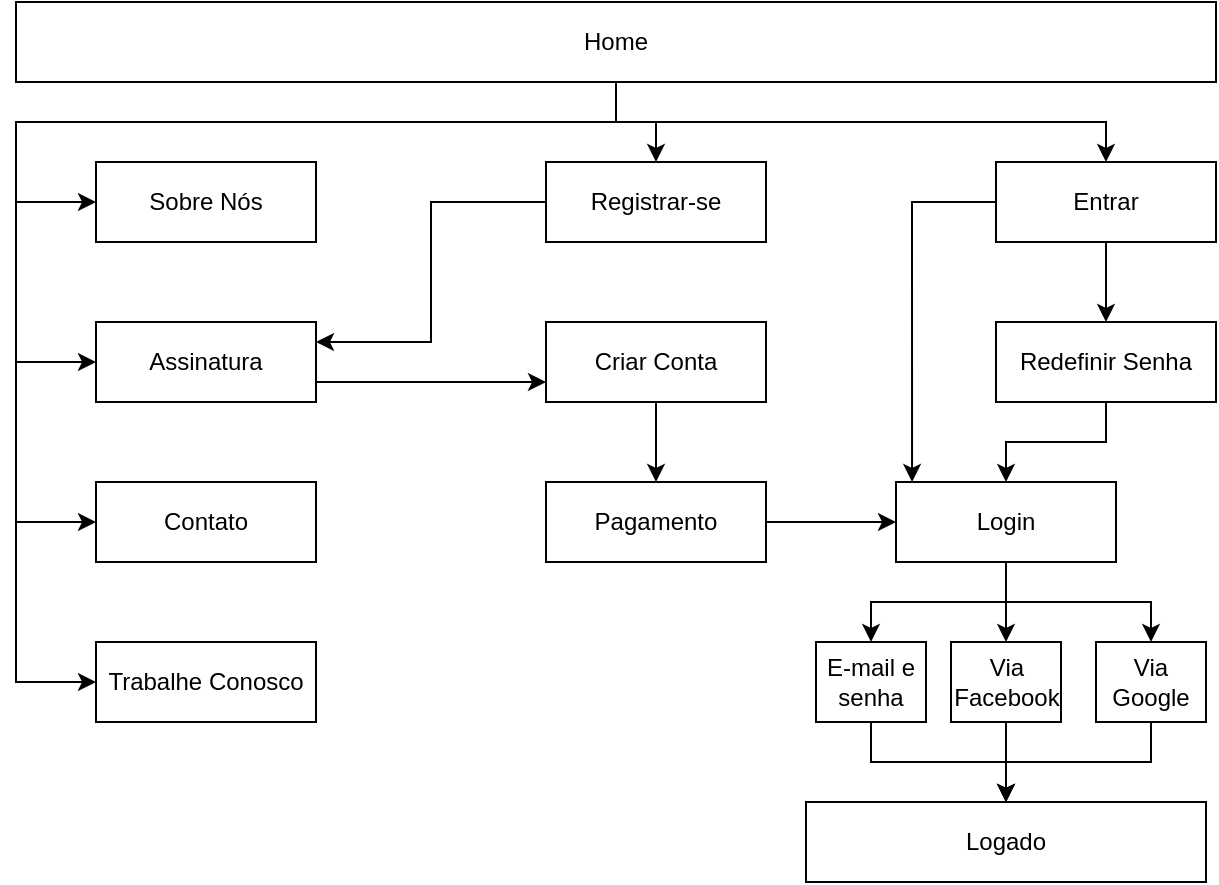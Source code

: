 <mxfile version="20.2.3" type="device"><diagram id="Kg2npSC156_XtyLfcjEO" name="Home"><mxGraphModel dx="1422" dy="794" grid="1" gridSize="10" guides="1" tooltips="1" connect="1" arrows="1" fold="1" page="1" pageScale="1" pageWidth="1169" pageHeight="827" math="0" shadow="0"><root><mxCell id="0"/><mxCell id="1" parent="0"/><mxCell id="VPfALtcqWskE2R0tOr1y-16" style="edgeStyle=orthogonalEdgeStyle;rounded=0;orthogonalLoop=1;jettySize=auto;html=1;entryX=0;entryY=0.5;entryDx=0;entryDy=0;" edge="1" parent="1" source="VPfALtcqWskE2R0tOr1y-1" target="VPfALtcqWskE2R0tOr1y-2"><mxGeometry relative="1" as="geometry"><Array as="points"><mxPoint x="380" y="100"/><mxPoint x="80" y="100"/><mxPoint x="80" y="140"/></Array></mxGeometry></mxCell><mxCell id="VPfALtcqWskE2R0tOr1y-44" style="edgeStyle=orthogonalEdgeStyle;rounded=0;orthogonalLoop=1;jettySize=auto;html=1;entryX=0;entryY=0.5;entryDx=0;entryDy=0;" edge="1" parent="1" source="VPfALtcqWskE2R0tOr1y-1" target="VPfALtcqWskE2R0tOr1y-3"><mxGeometry relative="1" as="geometry"><Array as="points"><mxPoint x="380" y="100"/><mxPoint x="80" y="100"/><mxPoint x="80" y="220"/></Array></mxGeometry></mxCell><mxCell id="VPfALtcqWskE2R0tOr1y-45" style="edgeStyle=orthogonalEdgeStyle;rounded=0;orthogonalLoop=1;jettySize=auto;html=1;entryX=0;entryY=0.5;entryDx=0;entryDy=0;" edge="1" parent="1" source="VPfALtcqWskE2R0tOr1y-1" target="VPfALtcqWskE2R0tOr1y-4"><mxGeometry relative="1" as="geometry"><Array as="points"><mxPoint x="380" y="100"/><mxPoint x="80" y="100"/><mxPoint x="80" y="300"/></Array></mxGeometry></mxCell><mxCell id="VPfALtcqWskE2R0tOr1y-46" style="edgeStyle=orthogonalEdgeStyle;rounded=0;orthogonalLoop=1;jettySize=auto;html=1;entryX=0;entryY=0.5;entryDx=0;entryDy=0;" edge="1" parent="1" source="VPfALtcqWskE2R0tOr1y-1" target="VPfALtcqWskE2R0tOr1y-5"><mxGeometry relative="1" as="geometry"><Array as="points"><mxPoint x="380" y="100"/><mxPoint x="80" y="100"/><mxPoint x="80" y="380"/></Array></mxGeometry></mxCell><mxCell id="VPfALtcqWskE2R0tOr1y-58" style="edgeStyle=orthogonalEdgeStyle;rounded=0;orthogonalLoop=1;jettySize=auto;html=1;entryX=0.5;entryY=0;entryDx=0;entryDy=0;" edge="1" parent="1" source="VPfALtcqWskE2R0tOr1y-1" target="VPfALtcqWskE2R0tOr1y-8"><mxGeometry relative="1" as="geometry"/></mxCell><mxCell id="VPfALtcqWskE2R0tOr1y-60" style="edgeStyle=orthogonalEdgeStyle;rounded=0;orthogonalLoop=1;jettySize=auto;html=1;entryX=0.5;entryY=0;entryDx=0;entryDy=0;" edge="1" parent="1" source="VPfALtcqWskE2R0tOr1y-1" target="VPfALtcqWskE2R0tOr1y-9"><mxGeometry relative="1" as="geometry"/></mxCell><mxCell id="VPfALtcqWskE2R0tOr1y-1" value="Home" style="rounded=0;whiteSpace=wrap;html=1;" vertex="1" parent="1"><mxGeometry x="80" y="40" width="600" height="40" as="geometry"/></mxCell><mxCell id="VPfALtcqWskE2R0tOr1y-2" value="Sobre Nós" style="rounded=0;whiteSpace=wrap;html=1;" vertex="1" parent="1"><mxGeometry x="120" y="120" width="110" height="40" as="geometry"/></mxCell><mxCell id="VPfALtcqWskE2R0tOr1y-48" style="edgeStyle=orthogonalEdgeStyle;rounded=0;orthogonalLoop=1;jettySize=auto;html=1;entryX=0;entryY=0.75;entryDx=0;entryDy=0;" edge="1" parent="1" source="VPfALtcqWskE2R0tOr1y-3" target="VPfALtcqWskE2R0tOr1y-11"><mxGeometry relative="1" as="geometry"><Array as="points"><mxPoint x="300" y="230"/><mxPoint x="300" y="230"/></Array></mxGeometry></mxCell><mxCell id="VPfALtcqWskE2R0tOr1y-3" value="Assinatura" style="rounded=0;whiteSpace=wrap;html=1;" vertex="1" parent="1"><mxGeometry x="120" y="200" width="110" height="40" as="geometry"/></mxCell><mxCell id="VPfALtcqWskE2R0tOr1y-4" value="Contato" style="rounded=0;whiteSpace=wrap;html=1;" vertex="1" parent="1"><mxGeometry x="120" y="280" width="110" height="40" as="geometry"/></mxCell><mxCell id="VPfALtcqWskE2R0tOr1y-5" value="Trabalhe Conosco" style="rounded=0;whiteSpace=wrap;html=1;" vertex="1" parent="1"><mxGeometry x="120" y="360" width="110" height="40" as="geometry"/></mxCell><mxCell id="VPfALtcqWskE2R0tOr1y-53" style="edgeStyle=orthogonalEdgeStyle;rounded=0;orthogonalLoop=1;jettySize=auto;html=1;entryX=0.5;entryY=0;entryDx=0;entryDy=0;" edge="1" parent="1" source="VPfALtcqWskE2R0tOr1y-8" target="VPfALtcqWskE2R0tOr1y-14"><mxGeometry relative="1" as="geometry"/></mxCell><mxCell id="VPfALtcqWskE2R0tOr1y-61" style="edgeStyle=orthogonalEdgeStyle;rounded=0;orthogonalLoop=1;jettySize=auto;html=1;entryX=0.073;entryY=0;entryDx=0;entryDy=0;entryPerimeter=0;" edge="1" parent="1" source="VPfALtcqWskE2R0tOr1y-8" target="VPfALtcqWskE2R0tOr1y-13"><mxGeometry relative="1" as="geometry"><Array as="points"><mxPoint x="528" y="140"/></Array></mxGeometry></mxCell><mxCell id="VPfALtcqWskE2R0tOr1y-8" value="Entrar" style="rounded=0;whiteSpace=wrap;html=1;" vertex="1" parent="1"><mxGeometry x="570" y="120" width="110" height="40" as="geometry"/></mxCell><mxCell id="VPfALtcqWskE2R0tOr1y-47" style="edgeStyle=orthogonalEdgeStyle;rounded=0;orthogonalLoop=1;jettySize=auto;html=1;entryX=1;entryY=0.25;entryDx=0;entryDy=0;" edge="1" parent="1" source="VPfALtcqWskE2R0tOr1y-9" target="VPfALtcqWskE2R0tOr1y-3"><mxGeometry relative="1" as="geometry"/></mxCell><mxCell id="VPfALtcqWskE2R0tOr1y-9" value="Registrar-se" style="rounded=0;whiteSpace=wrap;html=1;" vertex="1" parent="1"><mxGeometry x="345" y="120" width="110" height="40" as="geometry"/></mxCell><mxCell id="VPfALtcqWskE2R0tOr1y-50" style="edgeStyle=orthogonalEdgeStyle;rounded=0;orthogonalLoop=1;jettySize=auto;html=1;entryX=0.5;entryY=0;entryDx=0;entryDy=0;" edge="1" parent="1" source="VPfALtcqWskE2R0tOr1y-11" target="VPfALtcqWskE2R0tOr1y-12"><mxGeometry relative="1" as="geometry"/></mxCell><mxCell id="VPfALtcqWskE2R0tOr1y-11" value="Criar Conta" style="rounded=0;whiteSpace=wrap;html=1;" vertex="1" parent="1"><mxGeometry x="345" y="200" width="110" height="40" as="geometry"/></mxCell><mxCell id="VPfALtcqWskE2R0tOr1y-51" style="edgeStyle=orthogonalEdgeStyle;rounded=0;orthogonalLoop=1;jettySize=auto;html=1;entryX=0;entryY=0.5;entryDx=0;entryDy=0;" edge="1" parent="1" source="VPfALtcqWskE2R0tOr1y-12" target="VPfALtcqWskE2R0tOr1y-13"><mxGeometry relative="1" as="geometry"/></mxCell><mxCell id="VPfALtcqWskE2R0tOr1y-12" value="Pagamento" style="rounded=0;whiteSpace=wrap;html=1;" vertex="1" parent="1"><mxGeometry x="345" y="280" width="110" height="40" as="geometry"/></mxCell><mxCell id="VPfALtcqWskE2R0tOr1y-55" style="edgeStyle=orthogonalEdgeStyle;rounded=0;orthogonalLoop=1;jettySize=auto;html=1;entryX=0.5;entryY=0;entryDx=0;entryDy=0;" edge="1" parent="1" source="VPfALtcqWskE2R0tOr1y-13" target="VPfALtcqWskE2R0tOr1y-42"><mxGeometry relative="1" as="geometry"/></mxCell><mxCell id="VPfALtcqWskE2R0tOr1y-56" style="edgeStyle=orthogonalEdgeStyle;rounded=0;orthogonalLoop=1;jettySize=auto;html=1;entryX=0.5;entryY=0;entryDx=0;entryDy=0;" edge="1" parent="1" source="VPfALtcqWskE2R0tOr1y-13" target="VPfALtcqWskE2R0tOr1y-40"><mxGeometry relative="1" as="geometry"/></mxCell><mxCell id="VPfALtcqWskE2R0tOr1y-57" style="edgeStyle=orthogonalEdgeStyle;rounded=0;orthogonalLoop=1;jettySize=auto;html=1;entryX=0.5;entryY=0;entryDx=0;entryDy=0;" edge="1" parent="1" source="VPfALtcqWskE2R0tOr1y-13" target="VPfALtcqWskE2R0tOr1y-41"><mxGeometry relative="1" as="geometry"/></mxCell><mxCell id="VPfALtcqWskE2R0tOr1y-13" value="Login" style="rounded=0;whiteSpace=wrap;html=1;" vertex="1" parent="1"><mxGeometry x="520" y="280" width="110" height="40" as="geometry"/></mxCell><mxCell id="VPfALtcqWskE2R0tOr1y-54" style="edgeStyle=orthogonalEdgeStyle;rounded=0;orthogonalLoop=1;jettySize=auto;html=1;entryX=0.5;entryY=0;entryDx=0;entryDy=0;" edge="1" parent="1" source="VPfALtcqWskE2R0tOr1y-14" target="VPfALtcqWskE2R0tOr1y-13"><mxGeometry relative="1" as="geometry"/></mxCell><mxCell id="VPfALtcqWskE2R0tOr1y-14" value="Redefinir Senha" style="rounded=0;whiteSpace=wrap;html=1;" vertex="1" parent="1"><mxGeometry x="570" y="200" width="110" height="40" as="geometry"/></mxCell><mxCell id="VPfALtcqWskE2R0tOr1y-68" style="edgeStyle=orthogonalEdgeStyle;rounded=0;orthogonalLoop=1;jettySize=auto;html=1;entryX=0.5;entryY=0;entryDx=0;entryDy=0;" edge="1" parent="1" source="VPfALtcqWskE2R0tOr1y-40" target="VPfALtcqWskE2R0tOr1y-43"><mxGeometry relative="1" as="geometry"/></mxCell><mxCell id="VPfALtcqWskE2R0tOr1y-40" value="Via Facebook" style="rounded=0;whiteSpace=wrap;html=1;" vertex="1" parent="1"><mxGeometry x="547.5" y="360" width="55" height="40" as="geometry"/></mxCell><mxCell id="VPfALtcqWskE2R0tOr1y-67" style="edgeStyle=orthogonalEdgeStyle;rounded=0;orthogonalLoop=1;jettySize=auto;html=1;" edge="1" parent="1" source="VPfALtcqWskE2R0tOr1y-41" target="VPfALtcqWskE2R0tOr1y-43"><mxGeometry relative="1" as="geometry"/></mxCell><mxCell id="VPfALtcqWskE2R0tOr1y-41" value="Via Google" style="rounded=0;whiteSpace=wrap;html=1;" vertex="1" parent="1"><mxGeometry x="620" y="360" width="55" height="40" as="geometry"/></mxCell><mxCell id="VPfALtcqWskE2R0tOr1y-66" style="edgeStyle=orthogonalEdgeStyle;rounded=0;orthogonalLoop=1;jettySize=auto;html=1;" edge="1" parent="1" source="VPfALtcqWskE2R0tOr1y-42" target="VPfALtcqWskE2R0tOr1y-43"><mxGeometry relative="1" as="geometry"/></mxCell><mxCell id="VPfALtcqWskE2R0tOr1y-42" value="E-mail e senha" style="rounded=0;whiteSpace=wrap;html=1;" vertex="1" parent="1"><mxGeometry x="480" y="360" width="55" height="40" as="geometry"/></mxCell><mxCell id="VPfALtcqWskE2R0tOr1y-43" value="Logado" style="rounded=0;whiteSpace=wrap;html=1;" vertex="1" parent="1"><mxGeometry x="475" y="440" width="200" height="40" as="geometry"/></mxCell></root></mxGraphModel></diagram></mxfile>